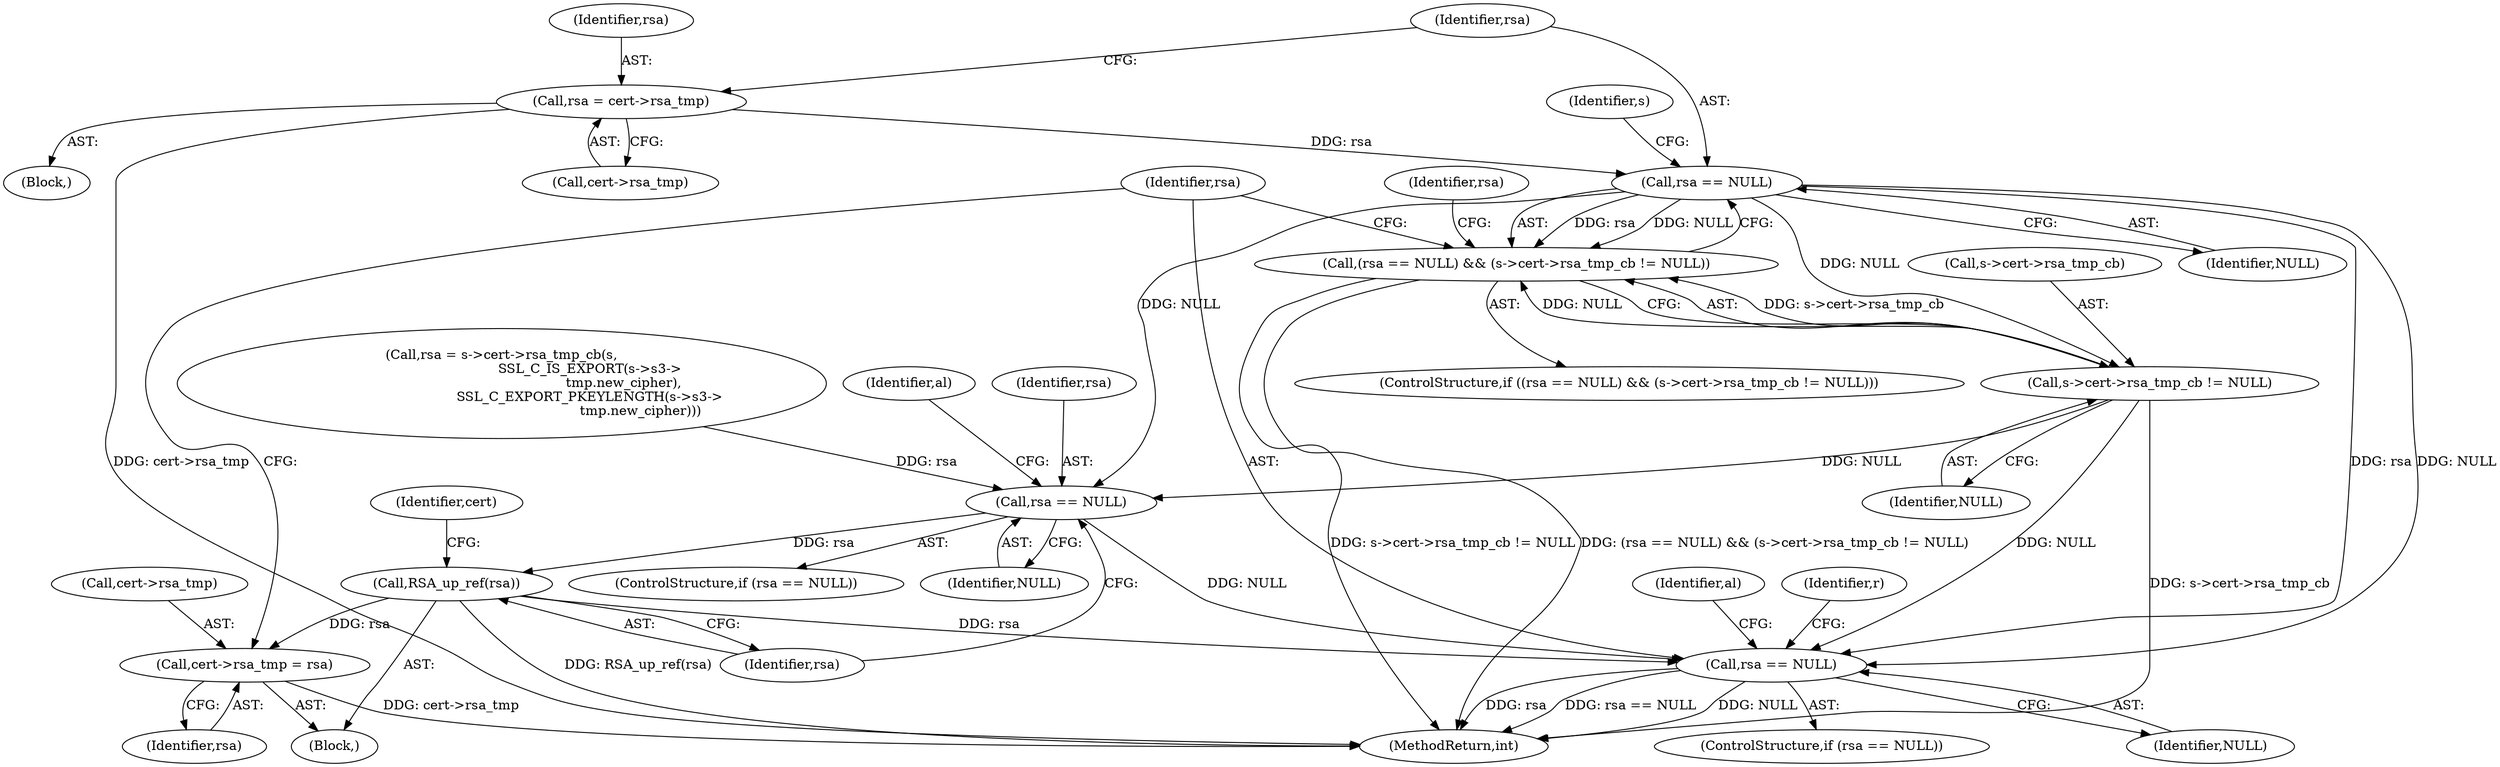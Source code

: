 digraph "0_openssl_c5b831f21d0d29d1e517d139d9d101763f60c9a2_1@pointer" {
"1000208" [label="(Call,rsa = cert->rsa_tmp)"];
"1000215" [label="(Call,rsa == NULL)"];
"1000214" [label="(Call,(rsa == NULL) && (s->cert->rsa_tmp_cb != NULL))"];
"1000218" [label="(Call,s->cert->rsa_tmp_cb != NULL)"];
"1000247" [label="(Call,rsa == NULL)"];
"1000258" [label="(Call,RSA_up_ref(rsa))"];
"1000260" [label="(Call,cert->rsa_tmp = rsa)"];
"1000266" [label="(Call,rsa == NULL)"];
"1000279" [label="(Identifier,r)"];
"1000224" [label="(Identifier,NULL)"];
"1000247" [label="(Call,rsa == NULL)"];
"1000221" [label="(Identifier,s)"];
"1000258" [label="(Call,RSA_up_ref(rsa))"];
"1000267" [label="(Identifier,rsa)"];
"1000246" [label="(ControlStructure,if (rsa == NULL))"];
"1000252" [label="(Identifier,al)"];
"1000215" [label="(Call,rsa == NULL)"];
"1000249" [label="(Identifier,NULL)"];
"1000225" [label="(Block,)"];
"1000248" [label="(Identifier,rsa)"];
"1000213" [label="(ControlStructure,if ((rsa == NULL) && (s->cert->rsa_tmp_cb != NULL)))"];
"1000210" [label="(Call,cert->rsa_tmp)"];
"1000219" [label="(Call,s->cert->rsa_tmp_cb)"];
"1000271" [label="(Identifier,al)"];
"1000214" [label="(Call,(rsa == NULL) && (s->cert->rsa_tmp_cb != NULL))"];
"1000216" [label="(Identifier,rsa)"];
"1000264" [label="(Identifier,rsa)"];
"1000217" [label="(Identifier,NULL)"];
"1000266" [label="(Call,rsa == NULL)"];
"1000207" [label="(Block,)"];
"1000265" [label="(ControlStructure,if (rsa == NULL))"];
"1000470" [label="(MethodReturn,int)"];
"1000268" [label="(Identifier,NULL)"];
"1000226" [label="(Call,rsa = s->cert->rsa_tmp_cb(s,\n                                          SSL_C_IS_EXPORT(s->s3->\n                                                          tmp.new_cipher),\n                                          SSL_C_EXPORT_PKEYLENGTH(s->s3->\n                                                                  tmp.new_cipher)))"];
"1000260" [label="(Call,cert->rsa_tmp = rsa)"];
"1000261" [label="(Call,cert->rsa_tmp)"];
"1000218" [label="(Call,s->cert->rsa_tmp_cb != NULL)"];
"1000209" [label="(Identifier,rsa)"];
"1000259" [label="(Identifier,rsa)"];
"1000208" [label="(Call,rsa = cert->rsa_tmp)"];
"1000262" [label="(Identifier,cert)"];
"1000227" [label="(Identifier,rsa)"];
"1000208" -> "1000207"  [label="AST: "];
"1000208" -> "1000210"  [label="CFG: "];
"1000209" -> "1000208"  [label="AST: "];
"1000210" -> "1000208"  [label="AST: "];
"1000216" -> "1000208"  [label="CFG: "];
"1000208" -> "1000470"  [label="DDG: cert->rsa_tmp"];
"1000208" -> "1000215"  [label="DDG: rsa"];
"1000215" -> "1000214"  [label="AST: "];
"1000215" -> "1000217"  [label="CFG: "];
"1000216" -> "1000215"  [label="AST: "];
"1000217" -> "1000215"  [label="AST: "];
"1000221" -> "1000215"  [label="CFG: "];
"1000214" -> "1000215"  [label="CFG: "];
"1000215" -> "1000214"  [label="DDG: rsa"];
"1000215" -> "1000214"  [label="DDG: NULL"];
"1000215" -> "1000218"  [label="DDG: NULL"];
"1000215" -> "1000247"  [label="DDG: NULL"];
"1000215" -> "1000266"  [label="DDG: rsa"];
"1000215" -> "1000266"  [label="DDG: NULL"];
"1000214" -> "1000213"  [label="AST: "];
"1000214" -> "1000218"  [label="CFG: "];
"1000218" -> "1000214"  [label="AST: "];
"1000227" -> "1000214"  [label="CFG: "];
"1000267" -> "1000214"  [label="CFG: "];
"1000214" -> "1000470"  [label="DDG: (rsa == NULL) && (s->cert->rsa_tmp_cb != NULL)"];
"1000214" -> "1000470"  [label="DDG: s->cert->rsa_tmp_cb != NULL"];
"1000218" -> "1000214"  [label="DDG: s->cert->rsa_tmp_cb"];
"1000218" -> "1000214"  [label="DDG: NULL"];
"1000218" -> "1000224"  [label="CFG: "];
"1000219" -> "1000218"  [label="AST: "];
"1000224" -> "1000218"  [label="AST: "];
"1000218" -> "1000470"  [label="DDG: s->cert->rsa_tmp_cb"];
"1000218" -> "1000247"  [label="DDG: NULL"];
"1000218" -> "1000266"  [label="DDG: NULL"];
"1000247" -> "1000246"  [label="AST: "];
"1000247" -> "1000249"  [label="CFG: "];
"1000248" -> "1000247"  [label="AST: "];
"1000249" -> "1000247"  [label="AST: "];
"1000252" -> "1000247"  [label="CFG: "];
"1000259" -> "1000247"  [label="CFG: "];
"1000226" -> "1000247"  [label="DDG: rsa"];
"1000247" -> "1000258"  [label="DDG: rsa"];
"1000247" -> "1000266"  [label="DDG: NULL"];
"1000258" -> "1000225"  [label="AST: "];
"1000258" -> "1000259"  [label="CFG: "];
"1000259" -> "1000258"  [label="AST: "];
"1000262" -> "1000258"  [label="CFG: "];
"1000258" -> "1000470"  [label="DDG: RSA_up_ref(rsa)"];
"1000258" -> "1000260"  [label="DDG: rsa"];
"1000258" -> "1000266"  [label="DDG: rsa"];
"1000260" -> "1000225"  [label="AST: "];
"1000260" -> "1000264"  [label="CFG: "];
"1000261" -> "1000260"  [label="AST: "];
"1000264" -> "1000260"  [label="AST: "];
"1000267" -> "1000260"  [label="CFG: "];
"1000260" -> "1000470"  [label="DDG: cert->rsa_tmp"];
"1000266" -> "1000265"  [label="AST: "];
"1000266" -> "1000268"  [label="CFG: "];
"1000267" -> "1000266"  [label="AST: "];
"1000268" -> "1000266"  [label="AST: "];
"1000271" -> "1000266"  [label="CFG: "];
"1000279" -> "1000266"  [label="CFG: "];
"1000266" -> "1000470"  [label="DDG: NULL"];
"1000266" -> "1000470"  [label="DDG: rsa"];
"1000266" -> "1000470"  [label="DDG: rsa == NULL"];
}
